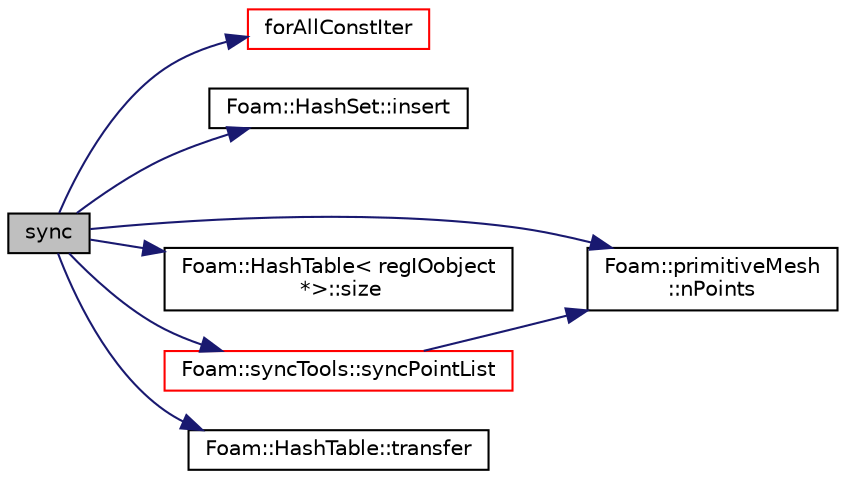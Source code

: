 digraph "sync"
{
  bgcolor="transparent";
  edge [fontname="Helvetica",fontsize="10",labelfontname="Helvetica",labelfontsize="10"];
  node [fontname="Helvetica",fontsize="10",shape=record];
  rankdir="LR";
  Node317 [label="sync",height=0.2,width=0.4,color="black", fillcolor="grey75", style="filled", fontcolor="black"];
  Node317 -> Node318 [color="midnightblue",fontsize="10",style="solid",fontname="Helvetica"];
  Node318 [label="forAllConstIter",height=0.2,width=0.4,color="red",URL="$a39311.html#ae21e2836509b0fa7f7cedf6493b11b09"];
  Node317 -> Node615 [color="midnightblue",fontsize="10",style="solid",fontname="Helvetica"];
  Node615 [label="Foam::HashSet::insert",height=0.2,width=0.4,color="black",URL="$a26829.html#a49f0753d9652681fc3a81f59951a0ad7",tooltip="Insert a new entry. "];
  Node317 -> Node429 [color="midnightblue",fontsize="10",style="solid",fontname="Helvetica"];
  Node429 [label="Foam::primitiveMesh\l::nPoints",height=0.2,width=0.4,color="black",URL="$a28685.html#a1c886a784a597459dbf2d9470798e9dd"];
  Node317 -> Node479 [color="midnightblue",fontsize="10",style="solid",fontname="Helvetica"];
  Node479 [label="Foam::HashTable\< regIOobject\l *\>::size",height=0.2,width=0.4,color="black",URL="$a26841.html#a47b3bf30da1eb3ab8076b5fbe00e0494",tooltip="Return number of elements in table. "];
  Node317 -> Node616 [color="midnightblue",fontsize="10",style="solid",fontname="Helvetica"];
  Node616 [label="Foam::syncTools::syncPointList",height=0.2,width=0.4,color="red",URL="$a28657.html#a197ed77a9101bdfb37253bd3f507c017",tooltip="Synchronize values on all mesh points. "];
  Node616 -> Node429 [color="midnightblue",fontsize="10",style="solid",fontname="Helvetica"];
  Node317 -> Node595 [color="midnightblue",fontsize="10",style="solid",fontname="Helvetica"];
  Node595 [label="Foam::HashTable::transfer",height=0.2,width=0.4,color="black",URL="$a26841.html#a26883d0cdd71dc6200b11fa35ef0c0e4",tooltip="Transfer the contents of the argument table into this table. "];
}
